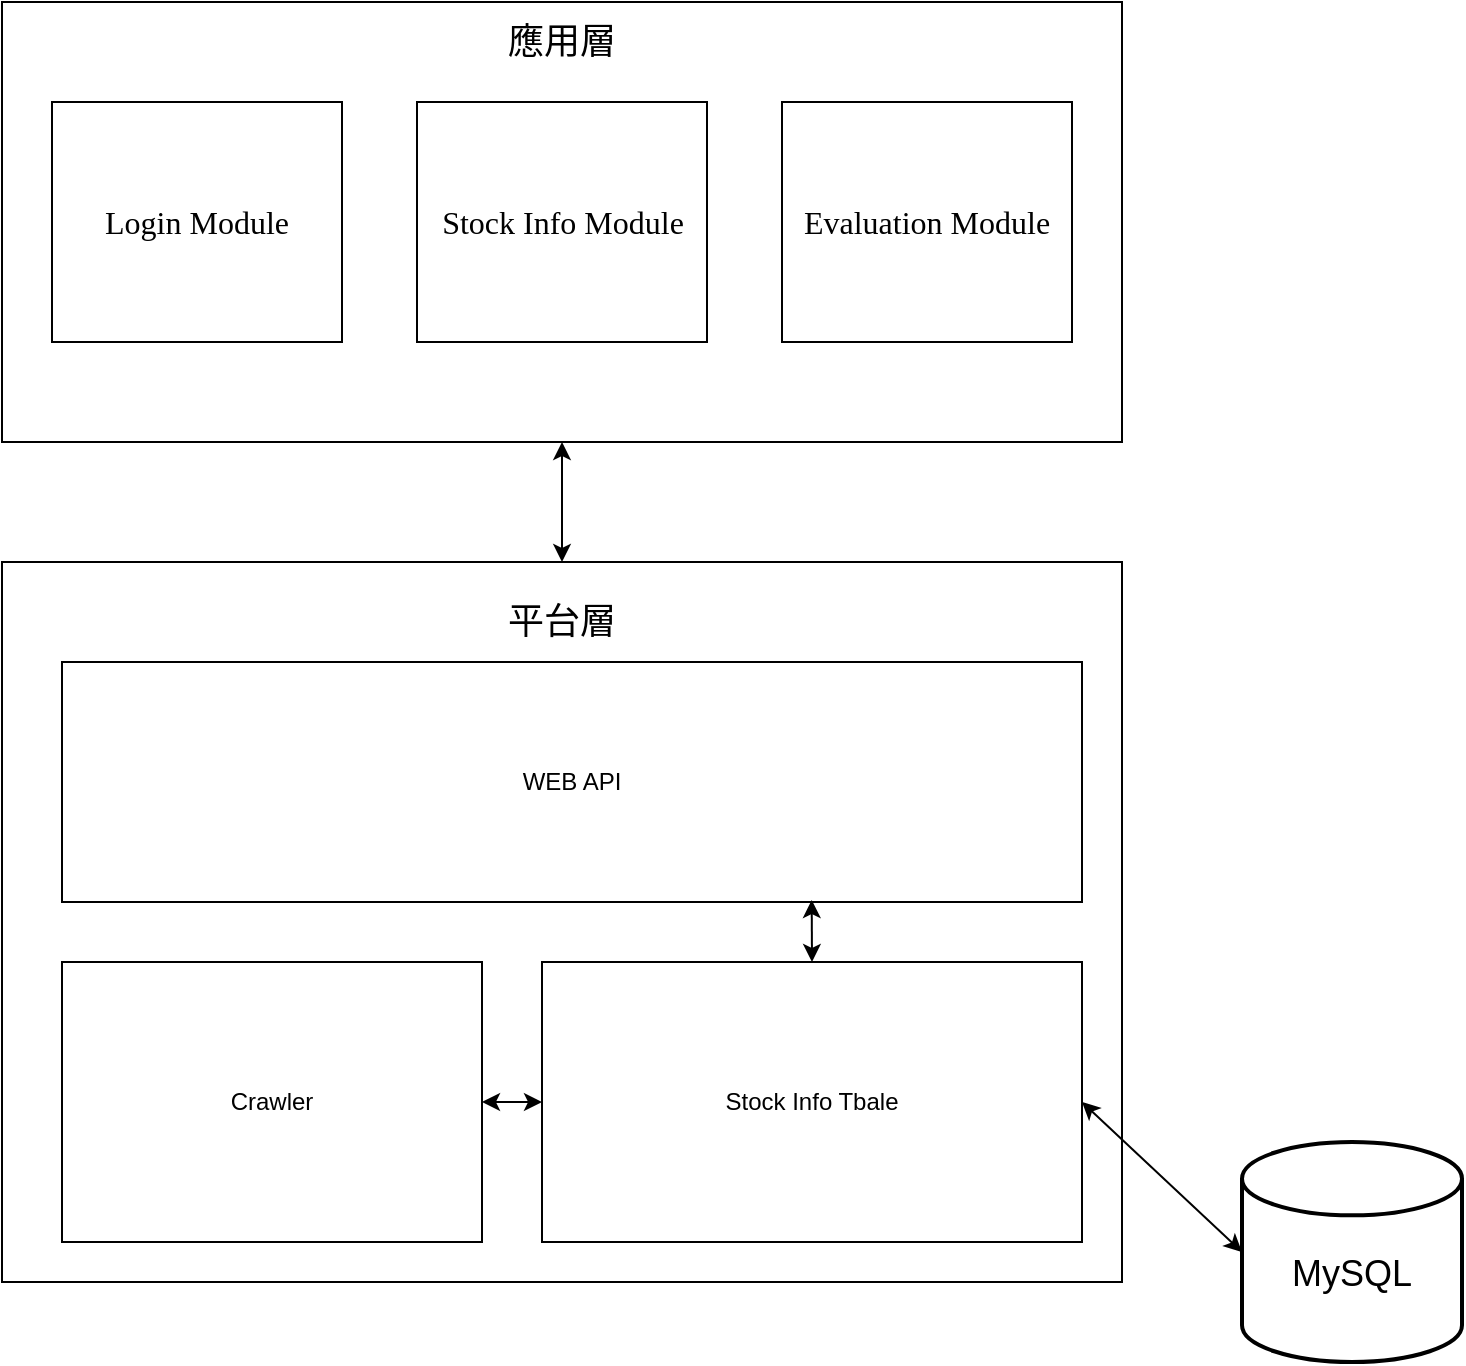 <mxfile version="13.5.1" type="device"><diagram id="yLF_Yn4q59LkyImX3zW4" name="第1頁"><mxGraphModel dx="1422" dy="822" grid="1" gridSize="10" guides="1" tooltips="1" connect="1" arrows="1" fold="1" page="1" pageScale="1" pageWidth="827" pageHeight="1169" math="0" shadow="0"><root><mxCell id="0"/><mxCell id="1" parent="0"/><mxCell id="FMjEnx2FY0InQ_qx83nY-10" style="edgeStyle=orthogonalEdgeStyle;rounded=0;orthogonalLoop=1;jettySize=auto;html=1;entryX=0.5;entryY=0;entryDx=0;entryDy=0;startArrow=classic;startFill=1;" edge="1" parent="1" source="FMjEnx2FY0InQ_qx83nY-1" target="FMjEnx2FY0InQ_qx83nY-2"><mxGeometry relative="1" as="geometry"/></mxCell><mxCell id="FMjEnx2FY0InQ_qx83nY-1" value="" style="rounded=0;whiteSpace=wrap;html=1;" vertex="1" parent="1"><mxGeometry x="120" y="120" width="560" height="220" as="geometry"/></mxCell><mxCell id="FMjEnx2FY0InQ_qx83nY-2" value="" style="rounded=0;whiteSpace=wrap;html=1;" vertex="1" parent="1"><mxGeometry x="120" y="400" width="560" height="360" as="geometry"/></mxCell><mxCell id="FMjEnx2FY0InQ_qx83nY-9" style="edgeStyle=orthogonalEdgeStyle;rounded=0;orthogonalLoop=1;jettySize=auto;html=1;entryX=0;entryY=0.5;entryDx=0;entryDy=0;startArrow=classic;startFill=1;" edge="1" parent="1" source="FMjEnx2FY0InQ_qx83nY-3" target="FMjEnx2FY0InQ_qx83nY-4"><mxGeometry relative="1" as="geometry"/></mxCell><mxCell id="FMjEnx2FY0InQ_qx83nY-3" value="Crawler" style="rounded=0;whiteSpace=wrap;html=1;" vertex="1" parent="1"><mxGeometry x="150" y="600" width="210" height="140" as="geometry"/></mxCell><mxCell id="FMjEnx2FY0InQ_qx83nY-4" value="Stock Info Tbale" style="rounded=0;whiteSpace=wrap;html=1;" vertex="1" parent="1"><mxGeometry x="390" y="600" width="270" height="140" as="geometry"/></mxCell><mxCell id="FMjEnx2FY0InQ_qx83nY-5" value="WEB API" style="rounded=0;whiteSpace=wrap;html=1;" vertex="1" parent="1"><mxGeometry x="150" y="450" width="510" height="120" as="geometry"/></mxCell><mxCell id="FMjEnx2FY0InQ_qx83nY-6" value="&lt;font style=&quot;font-size: 18px&quot;&gt;&lt;br&gt;MySQL&lt;/font&gt;" style="strokeWidth=2;html=1;shape=mxgraph.flowchart.database;whiteSpace=wrap;" vertex="1" parent="1"><mxGeometry x="740" y="690" width="110" height="110" as="geometry"/></mxCell><mxCell id="FMjEnx2FY0InQ_qx83nY-8" value="" style="endArrow=classic;html=1;exitX=1;exitY=0.5;exitDx=0;exitDy=0;entryX=0;entryY=0.5;entryDx=0;entryDy=0;entryPerimeter=0;startArrow=classic;startFill=1;" edge="1" parent="1" source="FMjEnx2FY0InQ_qx83nY-4" target="FMjEnx2FY0InQ_qx83nY-6"><mxGeometry width="50" height="50" relative="1" as="geometry"><mxPoint x="560" y="750" as="sourcePoint"/><mxPoint x="610" y="700" as="targetPoint"/></mxGeometry></mxCell><mxCell id="FMjEnx2FY0InQ_qx83nY-11" value="&lt;font style=&quot;font-size: 18px&quot;&gt;平台層&lt;/font&gt;" style="text;html=1;strokeColor=none;fillColor=none;align=center;verticalAlign=middle;whiteSpace=wrap;rounded=0;" vertex="1" parent="1"><mxGeometry x="350" y="420" width="100" height="20" as="geometry"/></mxCell><mxCell id="FMjEnx2FY0InQ_qx83nY-12" value="&lt;span style=&quot;font-size: 18px&quot;&gt;應用層&lt;/span&gt;" style="text;html=1;strokeColor=none;fillColor=none;align=center;verticalAlign=middle;whiteSpace=wrap;rounded=0;" vertex="1" parent="1"><mxGeometry x="350" y="130" width="100" height="20" as="geometry"/></mxCell><mxCell id="FMjEnx2FY0InQ_qx83nY-13" value="Login Module" style="rounded=0;whiteSpace=wrap;html=1;" vertex="1" parent="1"><mxGeometry x="145" y="170" width="145" height="120" as="geometry"/></mxCell><mxCell id="FMjEnx2FY0InQ_qx83nY-14" value="Stock Info Module" style="rounded=0;whiteSpace=wrap;html=1;" vertex="1" parent="1"><mxGeometry x="327.5" y="170" width="145" height="120" as="geometry"/></mxCell><mxCell id="FMjEnx2FY0InQ_qx83nY-15" value="Evaluation Module" style="rounded=0;whiteSpace=wrap;html=1;fontSize=16;fontFamily=Georgia;" vertex="1" parent="1"><mxGeometry x="510" y="170" width="145" height="120" as="geometry"/></mxCell><mxCell id="FMjEnx2FY0InQ_qx83nY-16" value="Login Module" style="rounded=0;whiteSpace=wrap;html=1;fontSize=16;fontFamily=Georgia;" vertex="1" parent="1"><mxGeometry x="145" y="170" width="145" height="120" as="geometry"/></mxCell><mxCell id="FMjEnx2FY0InQ_qx83nY-17" value="Stock Info Module" style="rounded=0;whiteSpace=wrap;html=1;fontSize=16;fontFamily=Georgia;" vertex="1" parent="1"><mxGeometry x="327.5" y="170" width="145" height="120" as="geometry"/></mxCell><mxCell id="FMjEnx2FY0InQ_qx83nY-18" value="" style="endArrow=classic;startArrow=classic;html=1;fontFamily=Georgia;fontSize=16;exitX=0.5;exitY=0;exitDx=0;exitDy=0;entryX=0.735;entryY=0.992;entryDx=0;entryDy=0;entryPerimeter=0;" edge="1" parent="1" source="FMjEnx2FY0InQ_qx83nY-4" target="FMjEnx2FY0InQ_qx83nY-5"><mxGeometry width="50" height="50" relative="1" as="geometry"><mxPoint x="560" y="450" as="sourcePoint"/><mxPoint x="610" y="400" as="targetPoint"/></mxGeometry></mxCell></root></mxGraphModel></diagram></mxfile>